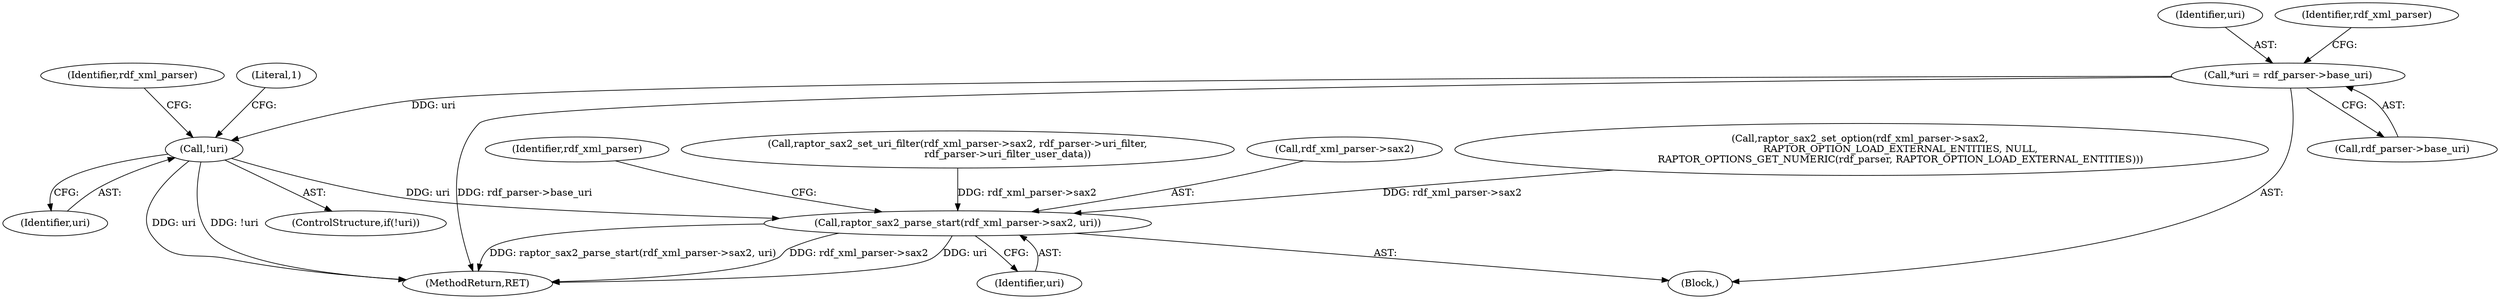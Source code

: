 digraph "0_raptor_a676f235309a59d4aa78eeffd2574ae5d341fcb0_2@pointer" {
"1000109" [label="(Call,*uri = rdf_parser->base_uri)"];
"1000123" [label="(Call,!uri)"];
"1000177" [label="(Call,raptor_sax2_parse_start(rdf_xml_parser->sax2, uri))"];
"1000123" [label="(Call,!uri)"];
"1000184" [label="(Identifier,rdf_xml_parser)"];
"1000167" [label="(Call,raptor_sax2_set_uri_filter(rdf_xml_parser->sax2, rdf_parser->uri_filter,\n                                rdf_parser->uri_filter_user_data))"];
"1000111" [label="(Call,rdf_parser->base_uri)"];
"1000122" [label="(ControlStructure,if(!uri))"];
"1000110" [label="(Identifier,uri)"];
"1000178" [label="(Call,rdf_xml_parser->sax2)"];
"1000107" [label="(Block,)"];
"1000109" [label="(Call,*uri = rdf_parser->base_uri)"];
"1000218" [label="(MethodReturn,RET)"];
"1000124" [label="(Identifier,uri)"];
"1000129" [label="(Identifier,rdf_xml_parser)"];
"1000177" [label="(Call,raptor_sax2_parse_start(rdf_xml_parser->sax2, uri))"];
"1000154" [label="(Call,raptor_sax2_set_option(rdf_xml_parser->sax2, \n                         RAPTOR_OPTION_LOAD_EXTERNAL_ENTITIES, NULL,\n                         RAPTOR_OPTIONS_GET_NUMERIC(rdf_parser, RAPTOR_OPTION_LOAD_EXTERNAL_ENTITIES)))"];
"1000126" [label="(Literal,1)"];
"1000181" [label="(Identifier,uri)"];
"1000116" [label="(Identifier,rdf_xml_parser)"];
"1000109" -> "1000107"  [label="AST: "];
"1000109" -> "1000111"  [label="CFG: "];
"1000110" -> "1000109"  [label="AST: "];
"1000111" -> "1000109"  [label="AST: "];
"1000116" -> "1000109"  [label="CFG: "];
"1000109" -> "1000218"  [label="DDG: rdf_parser->base_uri"];
"1000109" -> "1000123"  [label="DDG: uri"];
"1000123" -> "1000122"  [label="AST: "];
"1000123" -> "1000124"  [label="CFG: "];
"1000124" -> "1000123"  [label="AST: "];
"1000126" -> "1000123"  [label="CFG: "];
"1000129" -> "1000123"  [label="CFG: "];
"1000123" -> "1000218"  [label="DDG: !uri"];
"1000123" -> "1000218"  [label="DDG: uri"];
"1000123" -> "1000177"  [label="DDG: uri"];
"1000177" -> "1000107"  [label="AST: "];
"1000177" -> "1000181"  [label="CFG: "];
"1000178" -> "1000177"  [label="AST: "];
"1000181" -> "1000177"  [label="AST: "];
"1000184" -> "1000177"  [label="CFG: "];
"1000177" -> "1000218"  [label="DDG: uri"];
"1000177" -> "1000218"  [label="DDG: raptor_sax2_parse_start(rdf_xml_parser->sax2, uri)"];
"1000177" -> "1000218"  [label="DDG: rdf_xml_parser->sax2"];
"1000167" -> "1000177"  [label="DDG: rdf_xml_parser->sax2"];
"1000154" -> "1000177"  [label="DDG: rdf_xml_parser->sax2"];
}

